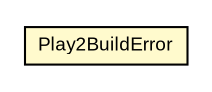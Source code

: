#!/usr/local/bin/dot
#
# Class diagram 
# Generated by UMLGraph version R5_6-24-gf6e263 (http://www.umlgraph.org/)
#

digraph G {
	edge [fontname="arial",fontsize=10,labelfontname="arial",labelfontsize=10];
	node [fontname="arial",fontsize=10,shape=plaintext];
	nodesep=0.25;
	ranksep=0.5;
	// com.google.code.play2.provider.api.Play2BuildError
	c194 [label=<<table title="com.google.code.play2.provider.api.Play2BuildError" border="0" cellborder="1" cellspacing="0" cellpadding="2" port="p" bgcolor="lemonChiffon" href="./Play2BuildError.html">
		<tr><td><table border="0" cellspacing="0" cellpadding="1">
<tr><td align="center" balign="center"> Play2BuildError </td></tr>
		</table></td></tr>
		</table>>, URL="./Play2BuildError.html", fontname="arial", fontcolor="black", fontsize=9.0];
}

